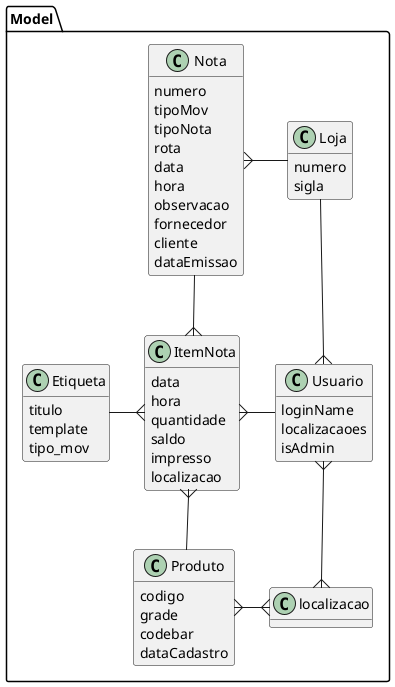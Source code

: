 @startuml modelo
hide methods

package Model {

class Produto{
	codigo
	grade
	codebar
	dataCadastro
}

class ItemNota{
	data
	hora
	quantidade
	saldo
	impresso
	localizacao
}

class Nota {
	numero
	tipoMov
	tipoNota
	rota
	data
	hora
	observacao
	fornecedor
	cliente
	dataEmissao
}

class Loja {
	numero
	sigla
}

class Usuario {
	loginName
	localizacaoes
	isAdmin
}

class Etiqueta {
	titulo
	template
	tipo_mov
}

ItemNota		}-r-		Usuario
ItemNota		}-d-		Produto
ItemNota		}-u-		Nota
ItemNota		}-l-		Etiqueta
Nota			}-r-		Loja
Usuario			}-u-		Loja
Usuario			}-d-{		localizacao
localizacao		}-l-{		Produto
}
@enduml